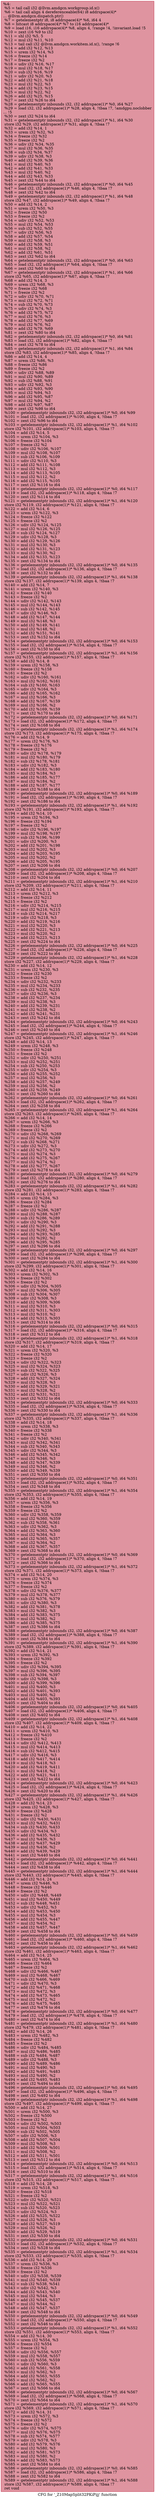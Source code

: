 digraph "CFG for '_Z10MapSplit32PKiPijj' function" {
	label="CFG for '_Z10MapSplit32PKiPijj' function";

	Node0x5929430 [shape=record,color="#b70d28ff", style=filled, fillcolor="#b70d2870",label="{%4:\l  %5 = tail call i32 @llvm.amdgcn.workgroup.id.x()\l  %6 = tail call align 4 dereferenceable(64) i8 addrspace(4)*\l... @llvm.amdgcn.dispatch.ptr()\l  %7 = getelementptr i8, i8 addrspace(4)* %6, i64 4\l  %8 = bitcast i8 addrspace(4)* %7 to i16 addrspace(4)*\l  %9 = load i16, i16 addrspace(4)* %8, align 4, !range !4, !invariant.load !5\l  %10 = zext i16 %9 to i32\l  %11 = shl i32 %5, 5\l  %12 = mul i32 %11, %10\l  %13 = tail call i32 @llvm.amdgcn.workitem.id.x(), !range !6\l  %14 = add i32 %12, %13\l  %15 = urem i32 %14, %3\l  %16 = freeze i32 %14\l  %17 = freeze i32 %2\l  %18 = udiv i32 %16, %17\l  %19 = mul i32 %18, %17\l  %20 = sub i32 %16, %19\l  %21 = udiv i32 %20, %3\l  %22 = add i32 %21, %18\l  %23 = mul i32 %22, %3\l  %24 = add i32 %23, %15\l  %25 = mul i32 %22, %2\l  %26 = add i32 %25, %15\l  %27 = zext i32 %26 to i64\l  %28 = getelementptr inbounds i32, i32 addrspace(1)* %0, i64 %27\l  %29 = load i32, i32 addrspace(1)* %28, align 4, !tbaa !7, !amdgpu.noclobber\l... !5\l  %30 = zext i32 %24 to i64\l  %31 = getelementptr inbounds i32, i32 addrspace(1)* %1, i64 %30\l  store i32 %29, i32 addrspace(1)* %31, align 4, !tbaa !7\l  %32 = add i32 %14, 1\l  %33 = urem i32 %32, %3\l  %34 = freeze i32 %32\l  %35 = freeze i32 %2\l  %36 = udiv i32 %34, %35\l  %37 = mul i32 %36, %35\l  %38 = sub i32 %34, %37\l  %39 = udiv i32 %38, %3\l  %40 = add i32 %39, %36\l  %41 = mul i32 %40, %3\l  %42 = add i32 %41, %33\l  %43 = mul i32 %40, %2\l  %44 = add i32 %43, %33\l  %45 = zext i32 %44 to i64\l  %46 = getelementptr inbounds i32, i32 addrspace(1)* %0, i64 %45\l  %47 = load i32, i32 addrspace(1)* %46, align 4, !tbaa !7\l  %48 = zext i32 %42 to i64\l  %49 = getelementptr inbounds i32, i32 addrspace(1)* %1, i64 %48\l  store i32 %47, i32 addrspace(1)* %49, align 4, !tbaa !7\l  %50 = add i32 %14, 2\l  %51 = urem i32 %50, %3\l  %52 = freeze i32 %50\l  %53 = freeze i32 %2\l  %54 = udiv i32 %52, %53\l  %55 = mul i32 %54, %53\l  %56 = sub i32 %52, %55\l  %57 = udiv i32 %56, %3\l  %58 = add i32 %57, %54\l  %59 = mul i32 %58, %3\l  %60 = add i32 %59, %51\l  %61 = mul i32 %58, %2\l  %62 = add i32 %61, %51\l  %63 = zext i32 %62 to i64\l  %64 = getelementptr inbounds i32, i32 addrspace(1)* %0, i64 %63\l  %65 = load i32, i32 addrspace(1)* %64, align 4, !tbaa !7\l  %66 = zext i32 %60 to i64\l  %67 = getelementptr inbounds i32, i32 addrspace(1)* %1, i64 %66\l  store i32 %65, i32 addrspace(1)* %67, align 4, !tbaa !7\l  %68 = add i32 %14, 3\l  %69 = urem i32 %68, %3\l  %70 = freeze i32 %68\l  %71 = freeze i32 %2\l  %72 = udiv i32 %70, %71\l  %73 = mul i32 %72, %71\l  %74 = sub i32 %70, %73\l  %75 = udiv i32 %74, %3\l  %76 = add i32 %75, %72\l  %77 = mul i32 %76, %3\l  %78 = add i32 %77, %69\l  %79 = mul i32 %76, %2\l  %80 = add i32 %79, %69\l  %81 = zext i32 %80 to i64\l  %82 = getelementptr inbounds i32, i32 addrspace(1)* %0, i64 %81\l  %83 = load i32, i32 addrspace(1)* %82, align 4, !tbaa !7\l  %84 = zext i32 %78 to i64\l  %85 = getelementptr inbounds i32, i32 addrspace(1)* %1, i64 %84\l  store i32 %83, i32 addrspace(1)* %85, align 4, !tbaa !7\l  %86 = add i32 %14, 4\l  %87 = urem i32 %86, %3\l  %88 = freeze i32 %86\l  %89 = freeze i32 %2\l  %90 = udiv i32 %88, %89\l  %91 = mul i32 %90, %89\l  %92 = sub i32 %88, %91\l  %93 = udiv i32 %92, %3\l  %94 = add i32 %93, %90\l  %95 = mul i32 %94, %3\l  %96 = add i32 %95, %87\l  %97 = mul i32 %94, %2\l  %98 = add i32 %97, %87\l  %99 = zext i32 %98 to i64\l  %100 = getelementptr inbounds i32, i32 addrspace(1)* %0, i64 %99\l  %101 = load i32, i32 addrspace(1)* %100, align 4, !tbaa !7\l  %102 = zext i32 %96 to i64\l  %103 = getelementptr inbounds i32, i32 addrspace(1)* %1, i64 %102\l  store i32 %101, i32 addrspace(1)* %103, align 4, !tbaa !7\l  %104 = add i32 %14, 5\l  %105 = urem i32 %104, %3\l  %106 = freeze i32 %104\l  %107 = freeze i32 %2\l  %108 = udiv i32 %106, %107\l  %109 = mul i32 %108, %107\l  %110 = sub i32 %106, %109\l  %111 = udiv i32 %110, %3\l  %112 = add i32 %111, %108\l  %113 = mul i32 %112, %3\l  %114 = add i32 %113, %105\l  %115 = mul i32 %112, %2\l  %116 = add i32 %115, %105\l  %117 = zext i32 %116 to i64\l  %118 = getelementptr inbounds i32, i32 addrspace(1)* %0, i64 %117\l  %119 = load i32, i32 addrspace(1)* %118, align 4, !tbaa !7\l  %120 = zext i32 %114 to i64\l  %121 = getelementptr inbounds i32, i32 addrspace(1)* %1, i64 %120\l  store i32 %119, i32 addrspace(1)* %121, align 4, !tbaa !7\l  %122 = add i32 %14, 6\l  %123 = urem i32 %122, %3\l  %124 = freeze i32 %122\l  %125 = freeze i32 %2\l  %126 = udiv i32 %124, %125\l  %127 = mul i32 %126, %125\l  %128 = sub i32 %124, %127\l  %129 = udiv i32 %128, %3\l  %130 = add i32 %129, %126\l  %131 = mul i32 %130, %3\l  %132 = add i32 %131, %123\l  %133 = mul i32 %130, %2\l  %134 = add i32 %133, %123\l  %135 = zext i32 %134 to i64\l  %136 = getelementptr inbounds i32, i32 addrspace(1)* %0, i64 %135\l  %137 = load i32, i32 addrspace(1)* %136, align 4, !tbaa !7\l  %138 = zext i32 %132 to i64\l  %139 = getelementptr inbounds i32, i32 addrspace(1)* %1, i64 %138\l  store i32 %137, i32 addrspace(1)* %139, align 4, !tbaa !7\l  %140 = add i32 %14, 7\l  %141 = urem i32 %140, %3\l  %142 = freeze i32 %140\l  %143 = freeze i32 %2\l  %144 = udiv i32 %142, %143\l  %145 = mul i32 %144, %143\l  %146 = sub i32 %142, %145\l  %147 = udiv i32 %146, %3\l  %148 = add i32 %147, %144\l  %149 = mul i32 %148, %3\l  %150 = add i32 %149, %141\l  %151 = mul i32 %148, %2\l  %152 = add i32 %151, %141\l  %153 = zext i32 %152 to i64\l  %154 = getelementptr inbounds i32, i32 addrspace(1)* %0, i64 %153\l  %155 = load i32, i32 addrspace(1)* %154, align 4, !tbaa !7\l  %156 = zext i32 %150 to i64\l  %157 = getelementptr inbounds i32, i32 addrspace(1)* %1, i64 %156\l  store i32 %155, i32 addrspace(1)* %157, align 4, !tbaa !7\l  %158 = add i32 %14, 8\l  %159 = urem i32 %158, %3\l  %160 = freeze i32 %158\l  %161 = freeze i32 %2\l  %162 = udiv i32 %160, %161\l  %163 = mul i32 %162, %161\l  %164 = sub i32 %160, %163\l  %165 = udiv i32 %164, %3\l  %166 = add i32 %165, %162\l  %167 = mul i32 %166, %3\l  %168 = add i32 %167, %159\l  %169 = mul i32 %166, %2\l  %170 = add i32 %169, %159\l  %171 = zext i32 %170 to i64\l  %172 = getelementptr inbounds i32, i32 addrspace(1)* %0, i64 %171\l  %173 = load i32, i32 addrspace(1)* %172, align 4, !tbaa !7\l  %174 = zext i32 %168 to i64\l  %175 = getelementptr inbounds i32, i32 addrspace(1)* %1, i64 %174\l  store i32 %173, i32 addrspace(1)* %175, align 4, !tbaa !7\l  %176 = add i32 %14, 9\l  %177 = urem i32 %176, %3\l  %178 = freeze i32 %176\l  %179 = freeze i32 %2\l  %180 = udiv i32 %178, %179\l  %181 = mul i32 %180, %179\l  %182 = sub i32 %178, %181\l  %183 = udiv i32 %182, %3\l  %184 = add i32 %183, %180\l  %185 = mul i32 %184, %3\l  %186 = add i32 %185, %177\l  %187 = mul i32 %184, %2\l  %188 = add i32 %187, %177\l  %189 = zext i32 %188 to i64\l  %190 = getelementptr inbounds i32, i32 addrspace(1)* %0, i64 %189\l  %191 = load i32, i32 addrspace(1)* %190, align 4, !tbaa !7\l  %192 = zext i32 %186 to i64\l  %193 = getelementptr inbounds i32, i32 addrspace(1)* %1, i64 %192\l  store i32 %191, i32 addrspace(1)* %193, align 4, !tbaa !7\l  %194 = add i32 %14, 10\l  %195 = urem i32 %194, %3\l  %196 = freeze i32 %194\l  %197 = freeze i32 %2\l  %198 = udiv i32 %196, %197\l  %199 = mul i32 %198, %197\l  %200 = sub i32 %196, %199\l  %201 = udiv i32 %200, %3\l  %202 = add i32 %201, %198\l  %203 = mul i32 %202, %3\l  %204 = add i32 %203, %195\l  %205 = mul i32 %202, %2\l  %206 = add i32 %205, %195\l  %207 = zext i32 %206 to i64\l  %208 = getelementptr inbounds i32, i32 addrspace(1)* %0, i64 %207\l  %209 = load i32, i32 addrspace(1)* %208, align 4, !tbaa !7\l  %210 = zext i32 %204 to i64\l  %211 = getelementptr inbounds i32, i32 addrspace(1)* %1, i64 %210\l  store i32 %209, i32 addrspace(1)* %211, align 4, !tbaa !7\l  %212 = add i32 %14, 11\l  %213 = urem i32 %212, %3\l  %214 = freeze i32 %212\l  %215 = freeze i32 %2\l  %216 = udiv i32 %214, %215\l  %217 = mul i32 %216, %215\l  %218 = sub i32 %214, %217\l  %219 = udiv i32 %218, %3\l  %220 = add i32 %219, %216\l  %221 = mul i32 %220, %3\l  %222 = add i32 %221, %213\l  %223 = mul i32 %220, %2\l  %224 = add i32 %223, %213\l  %225 = zext i32 %224 to i64\l  %226 = getelementptr inbounds i32, i32 addrspace(1)* %0, i64 %225\l  %227 = load i32, i32 addrspace(1)* %226, align 4, !tbaa !7\l  %228 = zext i32 %222 to i64\l  %229 = getelementptr inbounds i32, i32 addrspace(1)* %1, i64 %228\l  store i32 %227, i32 addrspace(1)* %229, align 4, !tbaa !7\l  %230 = add i32 %14, 12\l  %231 = urem i32 %230, %3\l  %232 = freeze i32 %230\l  %233 = freeze i32 %2\l  %234 = udiv i32 %232, %233\l  %235 = mul i32 %234, %233\l  %236 = sub i32 %232, %235\l  %237 = udiv i32 %236, %3\l  %238 = add i32 %237, %234\l  %239 = mul i32 %238, %3\l  %240 = add i32 %239, %231\l  %241 = mul i32 %238, %2\l  %242 = add i32 %241, %231\l  %243 = zext i32 %242 to i64\l  %244 = getelementptr inbounds i32, i32 addrspace(1)* %0, i64 %243\l  %245 = load i32, i32 addrspace(1)* %244, align 4, !tbaa !7\l  %246 = zext i32 %240 to i64\l  %247 = getelementptr inbounds i32, i32 addrspace(1)* %1, i64 %246\l  store i32 %245, i32 addrspace(1)* %247, align 4, !tbaa !7\l  %248 = add i32 %14, 13\l  %249 = urem i32 %248, %3\l  %250 = freeze i32 %248\l  %251 = freeze i32 %2\l  %252 = udiv i32 %250, %251\l  %253 = mul i32 %252, %251\l  %254 = sub i32 %250, %253\l  %255 = udiv i32 %254, %3\l  %256 = add i32 %255, %252\l  %257 = mul i32 %256, %3\l  %258 = add i32 %257, %249\l  %259 = mul i32 %256, %2\l  %260 = add i32 %259, %249\l  %261 = zext i32 %260 to i64\l  %262 = getelementptr inbounds i32, i32 addrspace(1)* %0, i64 %261\l  %263 = load i32, i32 addrspace(1)* %262, align 4, !tbaa !7\l  %264 = zext i32 %258 to i64\l  %265 = getelementptr inbounds i32, i32 addrspace(1)* %1, i64 %264\l  store i32 %263, i32 addrspace(1)* %265, align 4, !tbaa !7\l  %266 = add i32 %14, 14\l  %267 = urem i32 %266, %3\l  %268 = freeze i32 %266\l  %269 = freeze i32 %2\l  %270 = udiv i32 %268, %269\l  %271 = mul i32 %270, %269\l  %272 = sub i32 %268, %271\l  %273 = udiv i32 %272, %3\l  %274 = add i32 %273, %270\l  %275 = mul i32 %274, %3\l  %276 = add i32 %275, %267\l  %277 = mul i32 %274, %2\l  %278 = add i32 %277, %267\l  %279 = zext i32 %278 to i64\l  %280 = getelementptr inbounds i32, i32 addrspace(1)* %0, i64 %279\l  %281 = load i32, i32 addrspace(1)* %280, align 4, !tbaa !7\l  %282 = zext i32 %276 to i64\l  %283 = getelementptr inbounds i32, i32 addrspace(1)* %1, i64 %282\l  store i32 %281, i32 addrspace(1)* %283, align 4, !tbaa !7\l  %284 = add i32 %14, 15\l  %285 = urem i32 %284, %3\l  %286 = freeze i32 %284\l  %287 = freeze i32 %2\l  %288 = udiv i32 %286, %287\l  %289 = mul i32 %288, %287\l  %290 = sub i32 %286, %289\l  %291 = udiv i32 %290, %3\l  %292 = add i32 %291, %288\l  %293 = mul i32 %292, %3\l  %294 = add i32 %293, %285\l  %295 = mul i32 %292, %2\l  %296 = add i32 %295, %285\l  %297 = zext i32 %296 to i64\l  %298 = getelementptr inbounds i32, i32 addrspace(1)* %0, i64 %297\l  %299 = load i32, i32 addrspace(1)* %298, align 4, !tbaa !7\l  %300 = zext i32 %294 to i64\l  %301 = getelementptr inbounds i32, i32 addrspace(1)* %1, i64 %300\l  store i32 %299, i32 addrspace(1)* %301, align 4, !tbaa !7\l  %302 = add i32 %14, 16\l  %303 = urem i32 %302, %3\l  %304 = freeze i32 %302\l  %305 = freeze i32 %2\l  %306 = udiv i32 %304, %305\l  %307 = mul i32 %306, %305\l  %308 = sub i32 %304, %307\l  %309 = udiv i32 %308, %3\l  %310 = add i32 %309, %306\l  %311 = mul i32 %310, %3\l  %312 = add i32 %311, %303\l  %313 = mul i32 %310, %2\l  %314 = add i32 %313, %303\l  %315 = zext i32 %314 to i64\l  %316 = getelementptr inbounds i32, i32 addrspace(1)* %0, i64 %315\l  %317 = load i32, i32 addrspace(1)* %316, align 4, !tbaa !7\l  %318 = zext i32 %312 to i64\l  %319 = getelementptr inbounds i32, i32 addrspace(1)* %1, i64 %318\l  store i32 %317, i32 addrspace(1)* %319, align 4, !tbaa !7\l  %320 = add i32 %14, 17\l  %321 = urem i32 %320, %3\l  %322 = freeze i32 %320\l  %323 = freeze i32 %2\l  %324 = udiv i32 %322, %323\l  %325 = mul i32 %324, %323\l  %326 = sub i32 %322, %325\l  %327 = udiv i32 %326, %3\l  %328 = add i32 %327, %324\l  %329 = mul i32 %328, %3\l  %330 = add i32 %329, %321\l  %331 = mul i32 %328, %2\l  %332 = add i32 %331, %321\l  %333 = zext i32 %332 to i64\l  %334 = getelementptr inbounds i32, i32 addrspace(1)* %0, i64 %333\l  %335 = load i32, i32 addrspace(1)* %334, align 4, !tbaa !7\l  %336 = zext i32 %330 to i64\l  %337 = getelementptr inbounds i32, i32 addrspace(1)* %1, i64 %336\l  store i32 %335, i32 addrspace(1)* %337, align 4, !tbaa !7\l  %338 = add i32 %14, 18\l  %339 = urem i32 %338, %3\l  %340 = freeze i32 %338\l  %341 = freeze i32 %2\l  %342 = udiv i32 %340, %341\l  %343 = mul i32 %342, %341\l  %344 = sub i32 %340, %343\l  %345 = udiv i32 %344, %3\l  %346 = add i32 %345, %342\l  %347 = mul i32 %346, %3\l  %348 = add i32 %347, %339\l  %349 = mul i32 %346, %2\l  %350 = add i32 %349, %339\l  %351 = zext i32 %350 to i64\l  %352 = getelementptr inbounds i32, i32 addrspace(1)* %0, i64 %351\l  %353 = load i32, i32 addrspace(1)* %352, align 4, !tbaa !7\l  %354 = zext i32 %348 to i64\l  %355 = getelementptr inbounds i32, i32 addrspace(1)* %1, i64 %354\l  store i32 %353, i32 addrspace(1)* %355, align 4, !tbaa !7\l  %356 = add i32 %14, 19\l  %357 = urem i32 %356, %3\l  %358 = freeze i32 %356\l  %359 = freeze i32 %2\l  %360 = udiv i32 %358, %359\l  %361 = mul i32 %360, %359\l  %362 = sub i32 %358, %361\l  %363 = udiv i32 %362, %3\l  %364 = add i32 %363, %360\l  %365 = mul i32 %364, %3\l  %366 = add i32 %365, %357\l  %367 = mul i32 %364, %2\l  %368 = add i32 %367, %357\l  %369 = zext i32 %368 to i64\l  %370 = getelementptr inbounds i32, i32 addrspace(1)* %0, i64 %369\l  %371 = load i32, i32 addrspace(1)* %370, align 4, !tbaa !7\l  %372 = zext i32 %366 to i64\l  %373 = getelementptr inbounds i32, i32 addrspace(1)* %1, i64 %372\l  store i32 %371, i32 addrspace(1)* %373, align 4, !tbaa !7\l  %374 = add i32 %14, 20\l  %375 = urem i32 %374, %3\l  %376 = freeze i32 %374\l  %377 = freeze i32 %2\l  %378 = udiv i32 %376, %377\l  %379 = mul i32 %378, %377\l  %380 = sub i32 %376, %379\l  %381 = udiv i32 %380, %3\l  %382 = add i32 %381, %378\l  %383 = mul i32 %382, %3\l  %384 = add i32 %383, %375\l  %385 = mul i32 %382, %2\l  %386 = add i32 %385, %375\l  %387 = zext i32 %386 to i64\l  %388 = getelementptr inbounds i32, i32 addrspace(1)* %0, i64 %387\l  %389 = load i32, i32 addrspace(1)* %388, align 4, !tbaa !7\l  %390 = zext i32 %384 to i64\l  %391 = getelementptr inbounds i32, i32 addrspace(1)* %1, i64 %390\l  store i32 %389, i32 addrspace(1)* %391, align 4, !tbaa !7\l  %392 = add i32 %14, 21\l  %393 = urem i32 %392, %3\l  %394 = freeze i32 %392\l  %395 = freeze i32 %2\l  %396 = udiv i32 %394, %395\l  %397 = mul i32 %396, %395\l  %398 = sub i32 %394, %397\l  %399 = udiv i32 %398, %3\l  %400 = add i32 %399, %396\l  %401 = mul i32 %400, %3\l  %402 = add i32 %401, %393\l  %403 = mul i32 %400, %2\l  %404 = add i32 %403, %393\l  %405 = zext i32 %404 to i64\l  %406 = getelementptr inbounds i32, i32 addrspace(1)* %0, i64 %405\l  %407 = load i32, i32 addrspace(1)* %406, align 4, !tbaa !7\l  %408 = zext i32 %402 to i64\l  %409 = getelementptr inbounds i32, i32 addrspace(1)* %1, i64 %408\l  store i32 %407, i32 addrspace(1)* %409, align 4, !tbaa !7\l  %410 = add i32 %14, 22\l  %411 = urem i32 %410, %3\l  %412 = freeze i32 %410\l  %413 = freeze i32 %2\l  %414 = udiv i32 %412, %413\l  %415 = mul i32 %414, %413\l  %416 = sub i32 %412, %415\l  %417 = udiv i32 %416, %3\l  %418 = add i32 %417, %414\l  %419 = mul i32 %418, %3\l  %420 = add i32 %419, %411\l  %421 = mul i32 %418, %2\l  %422 = add i32 %421, %411\l  %423 = zext i32 %422 to i64\l  %424 = getelementptr inbounds i32, i32 addrspace(1)* %0, i64 %423\l  %425 = load i32, i32 addrspace(1)* %424, align 4, !tbaa !7\l  %426 = zext i32 %420 to i64\l  %427 = getelementptr inbounds i32, i32 addrspace(1)* %1, i64 %426\l  store i32 %425, i32 addrspace(1)* %427, align 4, !tbaa !7\l  %428 = add i32 %14, 23\l  %429 = urem i32 %428, %3\l  %430 = freeze i32 %428\l  %431 = freeze i32 %2\l  %432 = udiv i32 %430, %431\l  %433 = mul i32 %432, %431\l  %434 = sub i32 %430, %433\l  %435 = udiv i32 %434, %3\l  %436 = add i32 %435, %432\l  %437 = mul i32 %436, %3\l  %438 = add i32 %437, %429\l  %439 = mul i32 %436, %2\l  %440 = add i32 %439, %429\l  %441 = zext i32 %440 to i64\l  %442 = getelementptr inbounds i32, i32 addrspace(1)* %0, i64 %441\l  %443 = load i32, i32 addrspace(1)* %442, align 4, !tbaa !7\l  %444 = zext i32 %438 to i64\l  %445 = getelementptr inbounds i32, i32 addrspace(1)* %1, i64 %444\l  store i32 %443, i32 addrspace(1)* %445, align 4, !tbaa !7\l  %446 = add i32 %14, 24\l  %447 = urem i32 %446, %3\l  %448 = freeze i32 %446\l  %449 = freeze i32 %2\l  %450 = udiv i32 %448, %449\l  %451 = mul i32 %450, %449\l  %452 = sub i32 %448, %451\l  %453 = udiv i32 %452, %3\l  %454 = add i32 %453, %450\l  %455 = mul i32 %454, %3\l  %456 = add i32 %455, %447\l  %457 = mul i32 %454, %2\l  %458 = add i32 %457, %447\l  %459 = zext i32 %458 to i64\l  %460 = getelementptr inbounds i32, i32 addrspace(1)* %0, i64 %459\l  %461 = load i32, i32 addrspace(1)* %460, align 4, !tbaa !7\l  %462 = zext i32 %456 to i64\l  %463 = getelementptr inbounds i32, i32 addrspace(1)* %1, i64 %462\l  store i32 %461, i32 addrspace(1)* %463, align 4, !tbaa !7\l  %464 = add i32 %14, 25\l  %465 = urem i32 %464, %3\l  %466 = freeze i32 %464\l  %467 = freeze i32 %2\l  %468 = udiv i32 %466, %467\l  %469 = mul i32 %468, %467\l  %470 = sub i32 %466, %469\l  %471 = udiv i32 %470, %3\l  %472 = add i32 %471, %468\l  %473 = mul i32 %472, %3\l  %474 = add i32 %473, %465\l  %475 = mul i32 %472, %2\l  %476 = add i32 %475, %465\l  %477 = zext i32 %476 to i64\l  %478 = getelementptr inbounds i32, i32 addrspace(1)* %0, i64 %477\l  %479 = load i32, i32 addrspace(1)* %478, align 4, !tbaa !7\l  %480 = zext i32 %474 to i64\l  %481 = getelementptr inbounds i32, i32 addrspace(1)* %1, i64 %480\l  store i32 %479, i32 addrspace(1)* %481, align 4, !tbaa !7\l  %482 = add i32 %14, 26\l  %483 = urem i32 %482, %3\l  %484 = freeze i32 %482\l  %485 = freeze i32 %2\l  %486 = udiv i32 %484, %485\l  %487 = mul i32 %486, %485\l  %488 = sub i32 %484, %487\l  %489 = udiv i32 %488, %3\l  %490 = add i32 %489, %486\l  %491 = mul i32 %490, %3\l  %492 = add i32 %491, %483\l  %493 = mul i32 %490, %2\l  %494 = add i32 %493, %483\l  %495 = zext i32 %494 to i64\l  %496 = getelementptr inbounds i32, i32 addrspace(1)* %0, i64 %495\l  %497 = load i32, i32 addrspace(1)* %496, align 4, !tbaa !7\l  %498 = zext i32 %492 to i64\l  %499 = getelementptr inbounds i32, i32 addrspace(1)* %1, i64 %498\l  store i32 %497, i32 addrspace(1)* %499, align 4, !tbaa !7\l  %500 = add i32 %14, 27\l  %501 = urem i32 %500, %3\l  %502 = freeze i32 %500\l  %503 = freeze i32 %2\l  %504 = udiv i32 %502, %503\l  %505 = mul i32 %504, %503\l  %506 = sub i32 %502, %505\l  %507 = udiv i32 %506, %3\l  %508 = add i32 %507, %504\l  %509 = mul i32 %508, %3\l  %510 = add i32 %509, %501\l  %511 = mul i32 %508, %2\l  %512 = add i32 %511, %501\l  %513 = zext i32 %512 to i64\l  %514 = getelementptr inbounds i32, i32 addrspace(1)* %0, i64 %513\l  %515 = load i32, i32 addrspace(1)* %514, align 4, !tbaa !7\l  %516 = zext i32 %510 to i64\l  %517 = getelementptr inbounds i32, i32 addrspace(1)* %1, i64 %516\l  store i32 %515, i32 addrspace(1)* %517, align 4, !tbaa !7\l  %518 = add i32 %14, 28\l  %519 = urem i32 %518, %3\l  %520 = freeze i32 %518\l  %521 = freeze i32 %2\l  %522 = udiv i32 %520, %521\l  %523 = mul i32 %522, %521\l  %524 = sub i32 %520, %523\l  %525 = udiv i32 %524, %3\l  %526 = add i32 %525, %522\l  %527 = mul i32 %526, %3\l  %528 = add i32 %527, %519\l  %529 = mul i32 %526, %2\l  %530 = add i32 %529, %519\l  %531 = zext i32 %530 to i64\l  %532 = getelementptr inbounds i32, i32 addrspace(1)* %0, i64 %531\l  %533 = load i32, i32 addrspace(1)* %532, align 4, !tbaa !7\l  %534 = zext i32 %528 to i64\l  %535 = getelementptr inbounds i32, i32 addrspace(1)* %1, i64 %534\l  store i32 %533, i32 addrspace(1)* %535, align 4, !tbaa !7\l  %536 = add i32 %14, 29\l  %537 = urem i32 %536, %3\l  %538 = freeze i32 %536\l  %539 = freeze i32 %2\l  %540 = udiv i32 %538, %539\l  %541 = mul i32 %540, %539\l  %542 = sub i32 %538, %541\l  %543 = udiv i32 %542, %3\l  %544 = add i32 %543, %540\l  %545 = mul i32 %544, %3\l  %546 = add i32 %545, %537\l  %547 = mul i32 %544, %2\l  %548 = add i32 %547, %537\l  %549 = zext i32 %548 to i64\l  %550 = getelementptr inbounds i32, i32 addrspace(1)* %0, i64 %549\l  %551 = load i32, i32 addrspace(1)* %550, align 4, !tbaa !7\l  %552 = zext i32 %546 to i64\l  %553 = getelementptr inbounds i32, i32 addrspace(1)* %1, i64 %552\l  store i32 %551, i32 addrspace(1)* %553, align 4, !tbaa !7\l  %554 = add i32 %14, 30\l  %555 = urem i32 %554, %3\l  %556 = freeze i32 %554\l  %557 = freeze i32 %2\l  %558 = udiv i32 %556, %557\l  %559 = mul i32 %558, %557\l  %560 = sub i32 %556, %559\l  %561 = udiv i32 %560, %3\l  %562 = add i32 %561, %558\l  %563 = mul i32 %562, %3\l  %564 = add i32 %563, %555\l  %565 = mul i32 %562, %2\l  %566 = add i32 %565, %555\l  %567 = zext i32 %566 to i64\l  %568 = getelementptr inbounds i32, i32 addrspace(1)* %0, i64 %567\l  %569 = load i32, i32 addrspace(1)* %568, align 4, !tbaa !7\l  %570 = zext i32 %564 to i64\l  %571 = getelementptr inbounds i32, i32 addrspace(1)* %1, i64 %570\l  store i32 %569, i32 addrspace(1)* %571, align 4, !tbaa !7\l  %572 = add i32 %14, 31\l  %573 = urem i32 %572, %3\l  %574 = freeze i32 %572\l  %575 = freeze i32 %2\l  %576 = udiv i32 %574, %575\l  %577 = mul i32 %576, %575\l  %578 = sub i32 %574, %577\l  %579 = udiv i32 %578, %3\l  %580 = add i32 %579, %576\l  %581 = mul i32 %580, %3\l  %582 = add i32 %581, %573\l  %583 = mul i32 %580, %2\l  %584 = add i32 %583, %573\l  %585 = zext i32 %584 to i64\l  %586 = getelementptr inbounds i32, i32 addrspace(1)* %0, i64 %585\l  %587 = load i32, i32 addrspace(1)* %586, align 4, !tbaa !7\l  %588 = zext i32 %582 to i64\l  %589 = getelementptr inbounds i32, i32 addrspace(1)* %1, i64 %588\l  store i32 %587, i32 addrspace(1)* %589, align 4, !tbaa !7\l  ret void\l}"];
}
